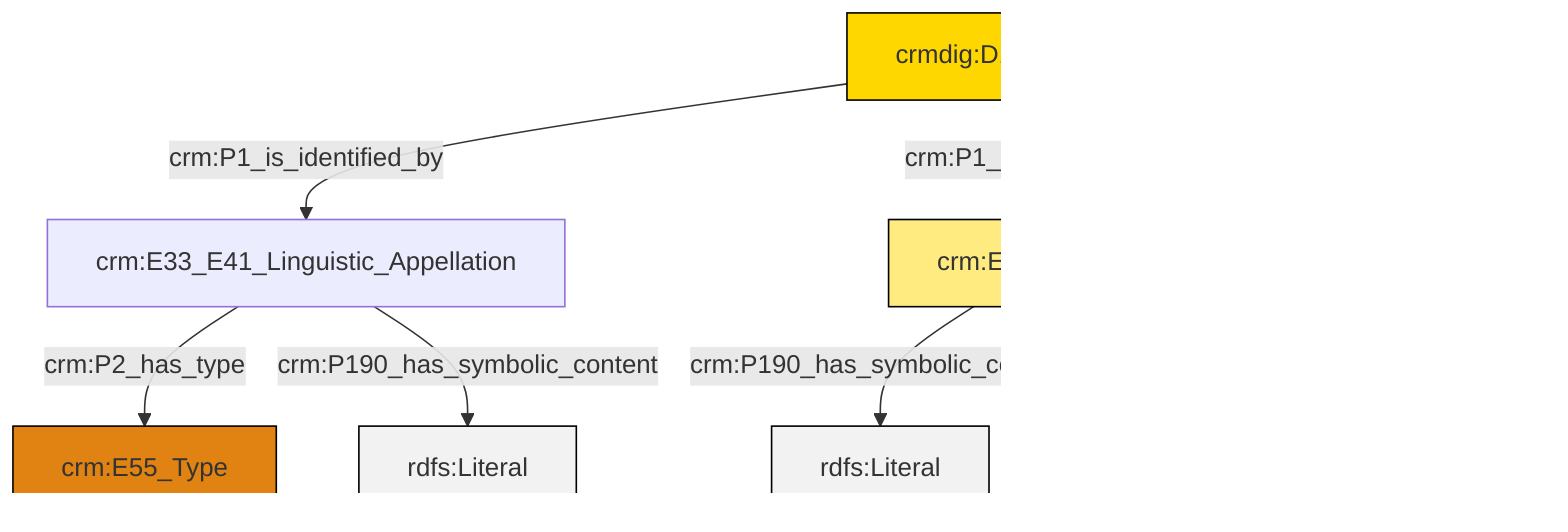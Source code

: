 graph TD
classDef Literal fill:#f2f2f2,stroke:#000000;
classDef CRM_Entity fill:#FFFFFF,stroke:#000000;
classDef Temporal_Entity fill:#00C9E6, stroke:#000000;
classDef Type fill:#E18312, stroke:#000000;
classDef Time-Span fill:#2C9C91, stroke:#000000;
classDef Appellation fill:#FFEB7F, stroke:#000000;
classDef Place fill:#008836, stroke:#000000;
classDef Persistent_Item fill:#B266B2, stroke:#000000;
classDef Conceptual_Object fill:#FFD700, stroke:#000000;
classDef Physical_Thing fill:#D2B48C, stroke:#000000;
classDef Actor fill:#f58aad, stroke:#000000;
classDef PC_Classes fill:#4ce600, stroke:#000000;
classDef Multi fill:#cccccc,stroke:#000000;

0["crmdig:D1_Digital_Object"]:::Conceptual_Object -->|crm:P1_is_identified_by| 2["crm:E33_E41_Linguistic_Appellation"]:::Default
3["crm:E42_Identifier"]:::Appellation -->|crm:P190_has_symbolic_content| 5[rdfs:Literal]:::Literal
2["crm:E33_E41_Linguistic_Appellation"]:::Default -->|crm:P2_has_type| 6["crm:E55_Type"]:::Type
0["crmdig:D1_Digital_Object"]:::Conceptual_Object -->|crm:P1_is_identified_by| 3["crm:E42_Identifier"]:::Appellation
0["crmdig:D1_Digital_Object"]:::Conceptual_Object -->|crm:P2_has_type| 11["crm:E55_Type"]:::Type
2["crm:E33_E41_Linguistic_Appellation"]:::Default -->|crm:P190_has_symbolic_content| 14[rdfs:Literal]:::Literal
3["crm:E42_Identifier"]:::Appellation -->|crm:P2_has_type| 7["crm:E55_Type"]:::Type